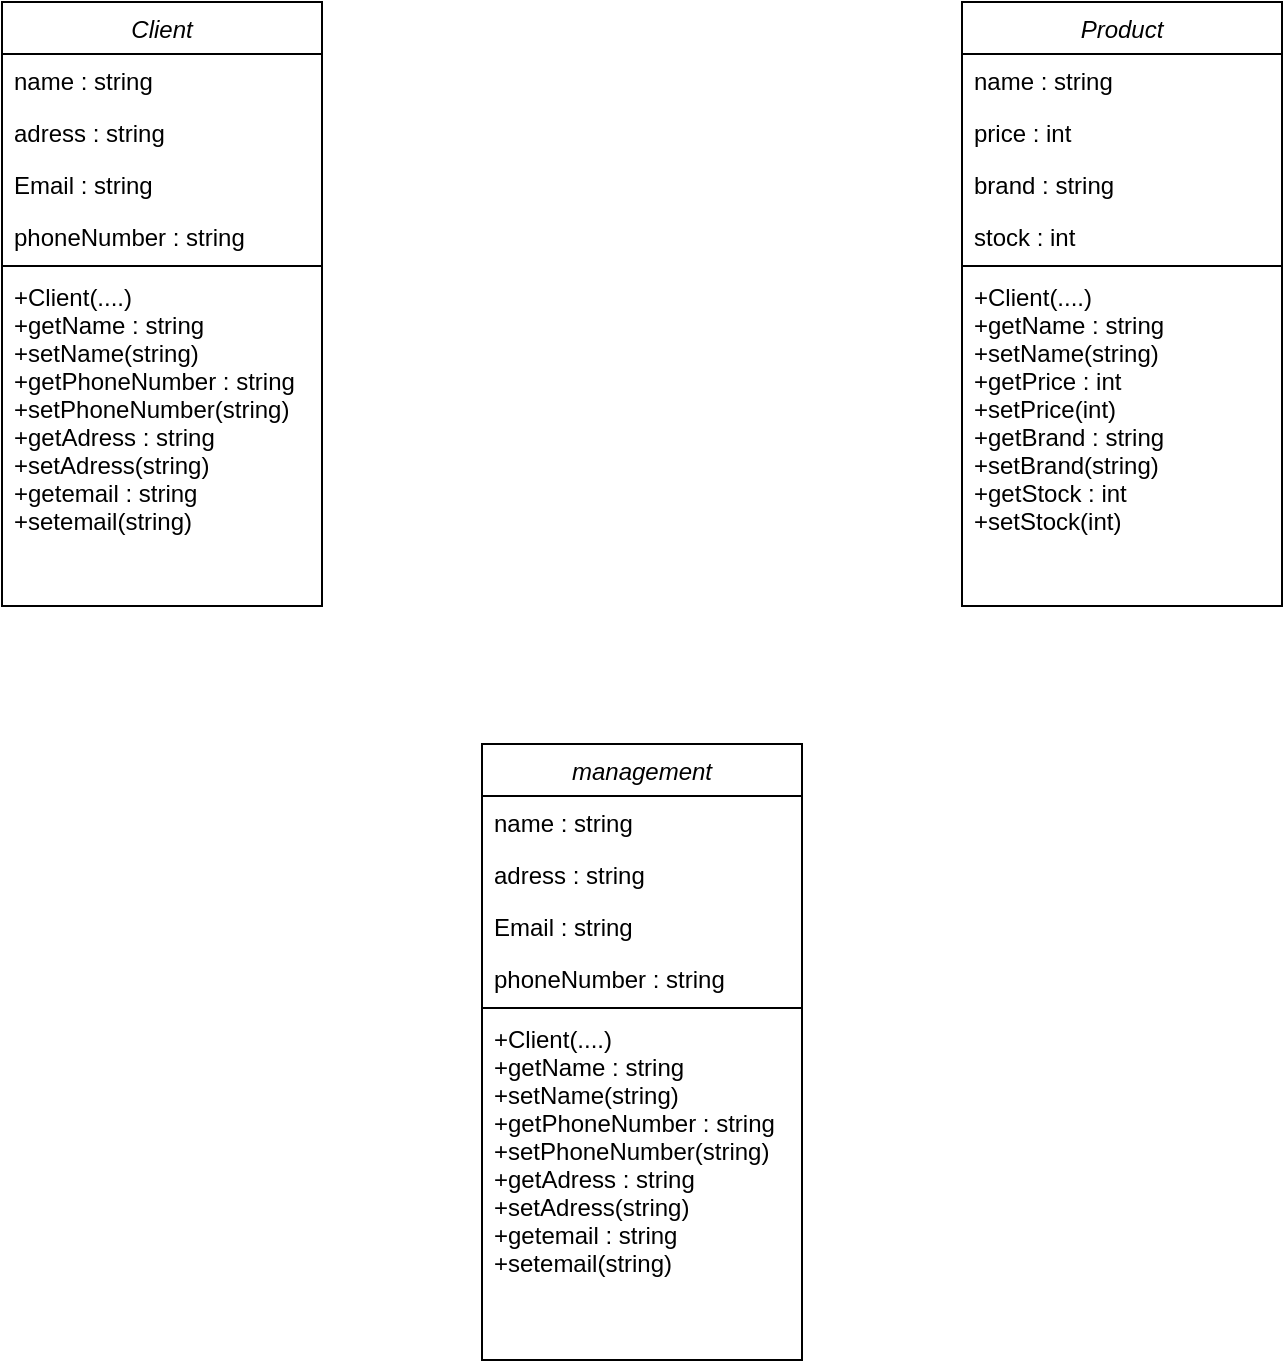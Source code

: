 <mxfile version="20.2.7" type="github">
  <diagram id="C5RBs43oDa-KdzZeNtuy" name="Page-1">
    <mxGraphModel dx="834" dy="517" grid="1" gridSize="10" guides="1" tooltips="1" connect="1" arrows="1" fold="1" page="1" pageScale="1" pageWidth="827" pageHeight="1169" math="0" shadow="0">
      <root>
        <mxCell id="WIyWlLk6GJQsqaUBKTNV-0" />
        <mxCell id="WIyWlLk6GJQsqaUBKTNV-1" parent="WIyWlLk6GJQsqaUBKTNV-0" />
        <mxCell id="zkfFHV4jXpPFQw0GAbJ--0" value="Client" style="swimlane;fontStyle=2;align=center;verticalAlign=top;childLayout=stackLayout;horizontal=1;startSize=26;horizontalStack=0;resizeParent=1;resizeLast=0;collapsible=1;marginBottom=0;rounded=0;shadow=0;strokeWidth=1;" parent="WIyWlLk6GJQsqaUBKTNV-1" vertex="1">
          <mxGeometry x="90" y="90" width="160" height="302" as="geometry">
            <mxRectangle x="210" y="120" width="160" height="26" as="alternateBounds" />
          </mxGeometry>
        </mxCell>
        <mxCell id="zkfFHV4jXpPFQw0GAbJ--1" value="name : string" style="text;align=left;verticalAlign=top;spacingLeft=4;spacingRight=4;overflow=hidden;rotatable=0;points=[[0,0.5],[1,0.5]];portConstraint=eastwest;" parent="zkfFHV4jXpPFQw0GAbJ--0" vertex="1">
          <mxGeometry y="26" width="160" height="26" as="geometry" />
        </mxCell>
        <mxCell id="zkfFHV4jXpPFQw0GAbJ--2" value="adress : string" style="text;align=left;verticalAlign=top;spacingLeft=4;spacingRight=4;overflow=hidden;rotatable=0;points=[[0,0.5],[1,0.5]];portConstraint=eastwest;rounded=0;shadow=0;html=0;" parent="zkfFHV4jXpPFQw0GAbJ--0" vertex="1">
          <mxGeometry y="52" width="160" height="26" as="geometry" />
        </mxCell>
        <mxCell id="zkfFHV4jXpPFQw0GAbJ--3" value="Email : string" style="text;align=left;verticalAlign=top;spacingLeft=4;spacingRight=4;overflow=hidden;rotatable=0;points=[[0,0.5],[1,0.5]];portConstraint=eastwest;rounded=0;shadow=0;html=0;" parent="zkfFHV4jXpPFQw0GAbJ--0" vertex="1">
          <mxGeometry y="78" width="160" height="26" as="geometry" />
        </mxCell>
        <mxCell id="QZ8KbzYKzhHagq_tDRkG-1" value="phoneNumber : string " style="text;align=left;verticalAlign=top;spacingLeft=4;spacingRight=4;overflow=hidden;rotatable=0;points=[[0,0.5],[1,0.5]];portConstraint=eastwest;rounded=0;shadow=0;html=0;" vertex="1" parent="zkfFHV4jXpPFQw0GAbJ--0">
          <mxGeometry y="104" width="160" height="26" as="geometry" />
        </mxCell>
        <mxCell id="zkfFHV4jXpPFQw0GAbJ--4" value="" style="line;html=1;strokeWidth=1;align=left;verticalAlign=middle;spacingTop=-1;spacingLeft=3;spacingRight=3;rotatable=0;labelPosition=right;points=[];portConstraint=eastwest;" parent="zkfFHV4jXpPFQw0GAbJ--0" vertex="1">
          <mxGeometry y="130" width="160" height="4" as="geometry" />
        </mxCell>
        <mxCell id="zkfFHV4jXpPFQw0GAbJ--5" value="+Client(....)&#xa;+getName : string&#xa;+setName(string)&#xa;+getPhoneNumber : string&#xa;+setPhoneNumber(string)&#xa;+getAdress : string&#xa;+setAdress(string)&#xa;+getemail : string&#xa;+setemail(string)" style="text;align=left;verticalAlign=top;spacingLeft=4;spacingRight=4;overflow=hidden;rotatable=0;points=[[0,0.5],[1,0.5]];portConstraint=eastwest;" parent="zkfFHV4jXpPFQw0GAbJ--0" vertex="1">
          <mxGeometry y="134" width="160" height="168" as="geometry" />
        </mxCell>
        <mxCell id="QZ8KbzYKzhHagq_tDRkG-3" value="Product" style="swimlane;fontStyle=2;align=center;verticalAlign=top;childLayout=stackLayout;horizontal=1;startSize=26;horizontalStack=0;resizeParent=1;resizeLast=0;collapsible=1;marginBottom=0;rounded=0;shadow=0;strokeWidth=1;" vertex="1" parent="WIyWlLk6GJQsqaUBKTNV-1">
          <mxGeometry x="570" y="90" width="160" height="302" as="geometry">
            <mxRectangle x="210" y="120" width="160" height="26" as="alternateBounds" />
          </mxGeometry>
        </mxCell>
        <mxCell id="QZ8KbzYKzhHagq_tDRkG-4" value="name : string" style="text;align=left;verticalAlign=top;spacingLeft=4;spacingRight=4;overflow=hidden;rotatable=0;points=[[0,0.5],[1,0.5]];portConstraint=eastwest;" vertex="1" parent="QZ8KbzYKzhHagq_tDRkG-3">
          <mxGeometry y="26" width="160" height="26" as="geometry" />
        </mxCell>
        <mxCell id="QZ8KbzYKzhHagq_tDRkG-5" value="price : int" style="text;align=left;verticalAlign=top;spacingLeft=4;spacingRight=4;overflow=hidden;rotatable=0;points=[[0,0.5],[1,0.5]];portConstraint=eastwest;rounded=0;shadow=0;html=0;" vertex="1" parent="QZ8KbzYKzhHagq_tDRkG-3">
          <mxGeometry y="52" width="160" height="26" as="geometry" />
        </mxCell>
        <mxCell id="QZ8KbzYKzhHagq_tDRkG-6" value="brand : string" style="text;align=left;verticalAlign=top;spacingLeft=4;spacingRight=4;overflow=hidden;rotatable=0;points=[[0,0.5],[1,0.5]];portConstraint=eastwest;rounded=0;shadow=0;html=0;" vertex="1" parent="QZ8KbzYKzhHagq_tDRkG-3">
          <mxGeometry y="78" width="160" height="26" as="geometry" />
        </mxCell>
        <mxCell id="QZ8KbzYKzhHagq_tDRkG-7" value="stock : int&#xa;" style="text;align=left;verticalAlign=top;spacingLeft=4;spacingRight=4;overflow=hidden;rotatable=0;points=[[0,0.5],[1,0.5]];portConstraint=eastwest;rounded=0;shadow=0;html=0;" vertex="1" parent="QZ8KbzYKzhHagq_tDRkG-3">
          <mxGeometry y="104" width="160" height="26" as="geometry" />
        </mxCell>
        <mxCell id="QZ8KbzYKzhHagq_tDRkG-8" value="" style="line;html=1;strokeWidth=1;align=left;verticalAlign=middle;spacingTop=-1;spacingLeft=3;spacingRight=3;rotatable=0;labelPosition=right;points=[];portConstraint=eastwest;" vertex="1" parent="QZ8KbzYKzhHagq_tDRkG-3">
          <mxGeometry y="130" width="160" height="4" as="geometry" />
        </mxCell>
        <mxCell id="QZ8KbzYKzhHagq_tDRkG-9" value="+Client(....)&#xa;+getName : string&#xa;+setName(string)&#xa;+getPrice : int&#xa;+setPrice(int)&#xa;+getBrand : string&#xa;+setBrand(string)&#xa;+getStock : int&#xa;+setStock(int)" style="text;align=left;verticalAlign=top;spacingLeft=4;spacingRight=4;overflow=hidden;rotatable=0;points=[[0,0.5],[1,0.5]];portConstraint=eastwest;" vertex="1" parent="QZ8KbzYKzhHagq_tDRkG-3">
          <mxGeometry y="134" width="160" height="168" as="geometry" />
        </mxCell>
        <mxCell id="QZ8KbzYKzhHagq_tDRkG-12" value="management" style="swimlane;fontStyle=2;align=center;verticalAlign=top;childLayout=stackLayout;horizontal=1;startSize=26;horizontalStack=0;resizeParent=1;resizeLast=0;collapsible=1;marginBottom=0;rounded=0;shadow=0;strokeWidth=1;" vertex="1" parent="WIyWlLk6GJQsqaUBKTNV-1">
          <mxGeometry x="330" y="461" width="160" height="308" as="geometry">
            <mxRectangle x="210" y="120" width="160" height="26" as="alternateBounds" />
          </mxGeometry>
        </mxCell>
        <mxCell id="QZ8KbzYKzhHagq_tDRkG-13" value="name : string" style="text;align=left;verticalAlign=top;spacingLeft=4;spacingRight=4;overflow=hidden;rotatable=0;points=[[0,0.5],[1,0.5]];portConstraint=eastwest;" vertex="1" parent="QZ8KbzYKzhHagq_tDRkG-12">
          <mxGeometry y="26" width="160" height="26" as="geometry" />
        </mxCell>
        <mxCell id="QZ8KbzYKzhHagq_tDRkG-14" value="adress : string" style="text;align=left;verticalAlign=top;spacingLeft=4;spacingRight=4;overflow=hidden;rotatable=0;points=[[0,0.5],[1,0.5]];portConstraint=eastwest;rounded=0;shadow=0;html=0;" vertex="1" parent="QZ8KbzYKzhHagq_tDRkG-12">
          <mxGeometry y="52" width="160" height="26" as="geometry" />
        </mxCell>
        <mxCell id="QZ8KbzYKzhHagq_tDRkG-15" value="Email : string" style="text;align=left;verticalAlign=top;spacingLeft=4;spacingRight=4;overflow=hidden;rotatable=0;points=[[0,0.5],[1,0.5]];portConstraint=eastwest;rounded=0;shadow=0;html=0;" vertex="1" parent="QZ8KbzYKzhHagq_tDRkG-12">
          <mxGeometry y="78" width="160" height="26" as="geometry" />
        </mxCell>
        <mxCell id="QZ8KbzYKzhHagq_tDRkG-16" value="phoneNumber : string " style="text;align=left;verticalAlign=top;spacingLeft=4;spacingRight=4;overflow=hidden;rotatable=0;points=[[0,0.5],[1,0.5]];portConstraint=eastwest;rounded=0;shadow=0;html=0;" vertex="1" parent="QZ8KbzYKzhHagq_tDRkG-12">
          <mxGeometry y="104" width="160" height="26" as="geometry" />
        </mxCell>
        <mxCell id="QZ8KbzYKzhHagq_tDRkG-17" value="" style="line;html=1;strokeWidth=1;align=left;verticalAlign=middle;spacingTop=-1;spacingLeft=3;spacingRight=3;rotatable=0;labelPosition=right;points=[];portConstraint=eastwest;" vertex="1" parent="QZ8KbzYKzhHagq_tDRkG-12">
          <mxGeometry y="130" width="160" height="4" as="geometry" />
        </mxCell>
        <mxCell id="QZ8KbzYKzhHagq_tDRkG-18" value="+Client(....)&#xa;+getName : string&#xa;+setName(string)&#xa;+getPhoneNumber : string&#xa;+setPhoneNumber(string)&#xa;+getAdress : string&#xa;+setAdress(string)&#xa;+getemail : string&#xa;+setemail(string)" style="text;align=left;verticalAlign=top;spacingLeft=4;spacingRight=4;overflow=hidden;rotatable=0;points=[[0,0.5],[1,0.5]];portConstraint=eastwest;" vertex="1" parent="QZ8KbzYKzhHagq_tDRkG-12">
          <mxGeometry y="134" width="160" height="168" as="geometry" />
        </mxCell>
      </root>
    </mxGraphModel>
  </diagram>
</mxfile>
